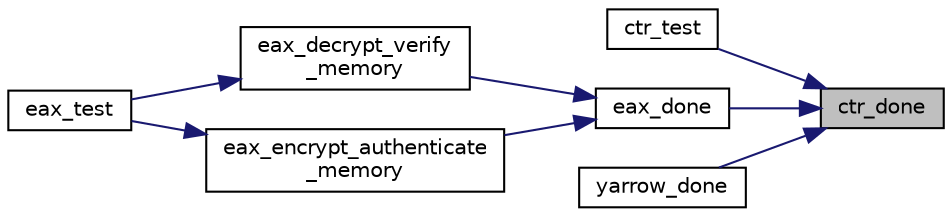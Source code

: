 digraph "ctr_done"
{
 // LATEX_PDF_SIZE
  edge [fontname="Helvetica",fontsize="10",labelfontname="Helvetica",labelfontsize="10"];
  node [fontname="Helvetica",fontsize="10",shape=record];
  rankdir="RL";
  Node2 [label="ctr_done",height=0.2,width=0.4,color="black", fillcolor="grey75", style="filled", fontcolor="black",tooltip="Terminate the chain."];
  Node2 -> Node3 [dir="back",color="midnightblue",fontsize="10",style="solid",fontname="Helvetica"];
  Node3 [label="ctr_test",height=0.2,width=0.4,color="black", fillcolor="white", style="filled",URL="$ctr__test_8c.html#a32abd18f150379219d48de1a9ce18efb",tooltip=" "];
  Node2 -> Node4 [dir="back",color="midnightblue",fontsize="10",style="solid",fontname="Helvetica"];
  Node4 [label="eax_done",height=0.2,width=0.4,color="black", fillcolor="white", style="filled",URL="$eax__done_8c.html#ad8e287fe7144dae9e4eac1e755d973cf",tooltip="Terminate an EAX session and get the tag."];
  Node4 -> Node5 [dir="back",color="midnightblue",fontsize="10",style="solid",fontname="Helvetica"];
  Node5 [label="eax_decrypt_verify\l_memory",height=0.2,width=0.4,color="black", fillcolor="white", style="filled",URL="$eax__decrypt__verify__memory_8c.html#ab4d3f7a8561cc2cbce16949a1ee0d00c",tooltip="Decrypt a block of memory and verify the provided MAC tag with EAX."];
  Node5 -> Node6 [dir="back",color="midnightblue",fontsize="10",style="solid",fontname="Helvetica"];
  Node6 [label="eax_test",height=0.2,width=0.4,color="black", fillcolor="white", style="filled",URL="$eax__test_8c.html#a9e708c531b1c375a3d086f43a192c455",tooltip="Test the EAX implementation."];
  Node4 -> Node7 [dir="back",color="midnightblue",fontsize="10",style="solid",fontname="Helvetica"];
  Node7 [label="eax_encrypt_authenticate\l_memory",height=0.2,width=0.4,color="black", fillcolor="white", style="filled",URL="$eax__encrypt__authenticate__memory_8c.html#ae398a749e5591537487ab93b4a9fec24",tooltip="EAX encrypt and produce an authentication tag."];
  Node7 -> Node6 [dir="back",color="midnightblue",fontsize="10",style="solid",fontname="Helvetica"];
  Node2 -> Node8 [dir="back",color="midnightblue",fontsize="10",style="solid",fontname="Helvetica"];
  Node8 [label="yarrow_done",height=0.2,width=0.4,color="black", fillcolor="white", style="filled",URL="$yarrow_8c.html#ae80fcc4462e01b12838abc41c4484977",tooltip="Terminate the PRNG."];
}
